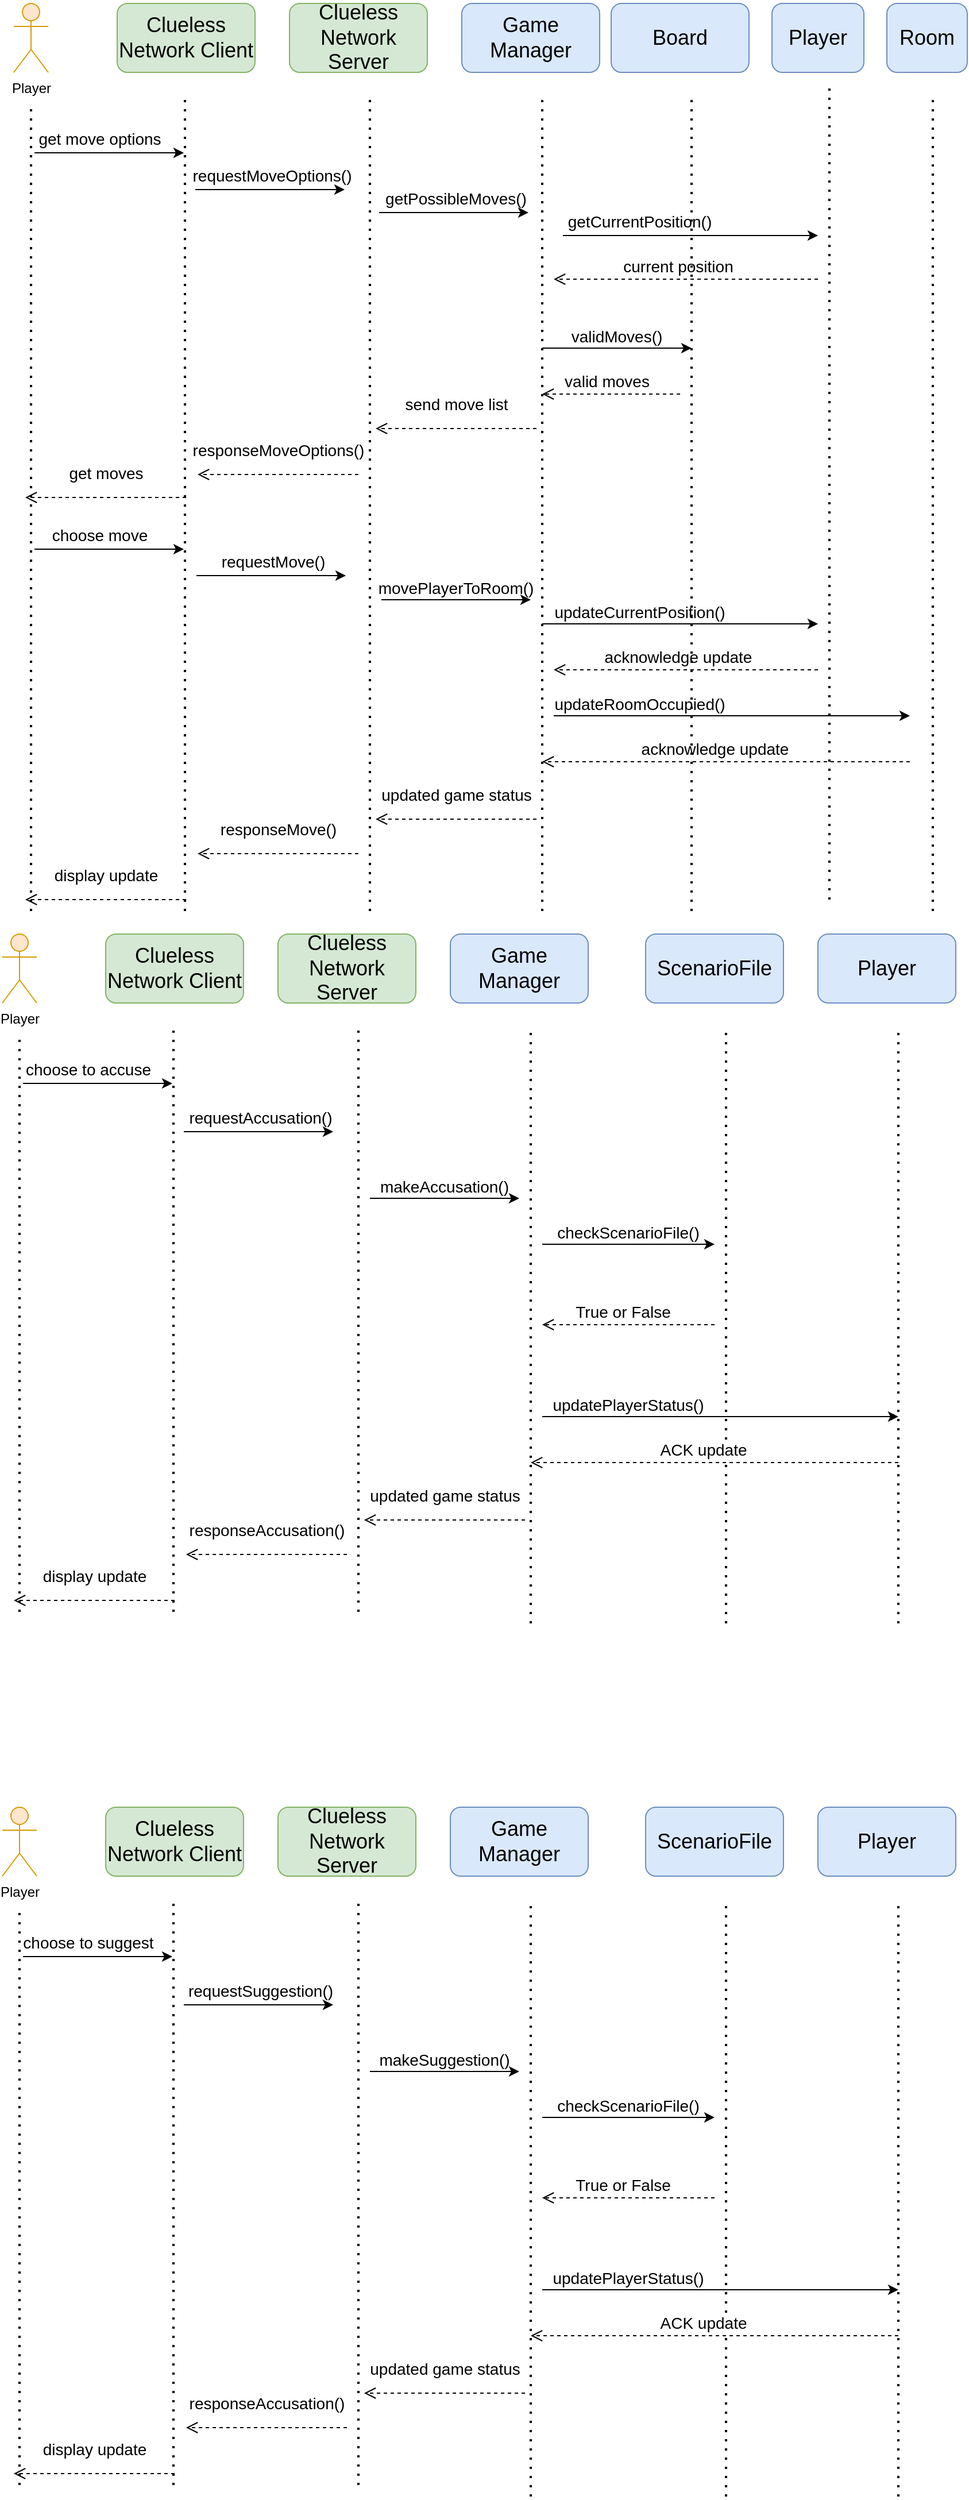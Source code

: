 <mxfile version="14.4.7" type="github">
  <diagram id="kgpKYQtTHZ0yAKxKKP6v" name="Page-1">
    <mxGraphModel dx="2272" dy="1894" grid="1" gridSize="10" guides="1" tooltips="1" connect="1" arrows="1" fold="1" page="1" pageScale="1" pageWidth="850" pageHeight="1100" math="0" shadow="0">
      <root>
        <mxCell id="0" />
        <mxCell id="1" parent="0" />
        <mxCell id="eKSYEUlazsxJ-Ny51XGT-1" value="Player" style="shape=umlActor;verticalLabelPosition=bottom;verticalAlign=top;html=1;outlineConnect=0;fillColor=#ffe6cc;strokeColor=#d79b00;" vertex="1" parent="1">
          <mxGeometry x="10" y="-60" width="30" height="60" as="geometry" />
        </mxCell>
        <mxCell id="eKSYEUlazsxJ-Ny51XGT-2" value="" style="endArrow=none;dashed=1;html=1;dashPattern=1 3;strokeWidth=2;" edge="1" parent="1">
          <mxGeometry width="50" height="50" relative="1" as="geometry">
            <mxPoint x="25" y="730" as="sourcePoint" />
            <mxPoint x="25" y="30" as="targetPoint" />
          </mxGeometry>
        </mxCell>
        <mxCell id="eKSYEUlazsxJ-Ny51XGT-3" value="&lt;font style=&quot;font-size: 18px&quot;&gt;Clueless Network Client&lt;/font&gt;" style="rounded=1;whiteSpace=wrap;html=1;fillColor=#d5e8d4;strokeColor=#82b366;" vertex="1" parent="1">
          <mxGeometry x="100" y="-60" width="120" height="60" as="geometry" />
        </mxCell>
        <mxCell id="eKSYEUlazsxJ-Ny51XGT-4" value="" style="endArrow=none;dashed=1;html=1;dashPattern=1 3;strokeWidth=2;" edge="1" parent="1">
          <mxGeometry width="50" height="50" relative="1" as="geometry">
            <mxPoint x="159" y="730" as="sourcePoint" />
            <mxPoint x="159" y="20" as="targetPoint" />
          </mxGeometry>
        </mxCell>
        <mxCell id="eKSYEUlazsxJ-Ny51XGT-6" value="&lt;font style=&quot;font-size: 18px&quot;&gt;Clueless Network Server&lt;/font&gt;" style="rounded=1;whiteSpace=wrap;html=1;fillColor=#d5e8d4;strokeColor=#82b366;" vertex="1" parent="1">
          <mxGeometry x="250" y="-60" width="120" height="60" as="geometry" />
        </mxCell>
        <mxCell id="eKSYEUlazsxJ-Ny51XGT-7" value="&lt;font style=&quot;font-size: 18px&quot;&gt;Game&lt;br&gt;Manager&lt;br&gt;&lt;/font&gt;" style="rounded=1;whiteSpace=wrap;html=1;fillColor=#dae8fc;strokeColor=#6c8ebf;" vertex="1" parent="1">
          <mxGeometry x="400" y="-60" width="120" height="60" as="geometry" />
        </mxCell>
        <mxCell id="eKSYEUlazsxJ-Ny51XGT-8" value="&lt;font style=&quot;font-size: 18px&quot;&gt;Player&lt;br&gt;&lt;/font&gt;" style="rounded=1;whiteSpace=wrap;html=1;fillColor=#dae8fc;strokeColor=#6c8ebf;" vertex="1" parent="1">
          <mxGeometry x="670" y="-60" width="80" height="60" as="geometry" />
        </mxCell>
        <mxCell id="eKSYEUlazsxJ-Ny51XGT-9" value="&lt;font style=&quot;font-size: 18px&quot;&gt;Room&lt;br&gt;&lt;/font&gt;" style="rounded=1;whiteSpace=wrap;html=1;fillColor=#dae8fc;strokeColor=#6c8ebf;" vertex="1" parent="1">
          <mxGeometry x="770" y="-60" width="70" height="60" as="geometry" />
        </mxCell>
        <mxCell id="eKSYEUlazsxJ-Ny51XGT-10" value="" style="endArrow=classic;html=1;" edge="1" parent="1">
          <mxGeometry width="50" height="50" relative="1" as="geometry">
            <mxPoint x="28" y="70" as="sourcePoint" />
            <mxPoint x="158" y="70" as="targetPoint" />
          </mxGeometry>
        </mxCell>
        <mxCell id="eKSYEUlazsxJ-Ny51XGT-11" value="&lt;font style=&quot;font-size: 14px&quot;&gt;get move options&lt;/font&gt;" style="text;html=1;strokeColor=none;fillColor=none;align=center;verticalAlign=middle;whiteSpace=wrap;rounded=0;" vertex="1" parent="1">
          <mxGeometry x="20" y="48" width="130" height="20" as="geometry" />
        </mxCell>
        <mxCell id="eKSYEUlazsxJ-Ny51XGT-13" value="" style="endArrow=none;dashed=1;html=1;dashPattern=1 3;strokeWidth=2;" edge="1" parent="1">
          <mxGeometry width="50" height="50" relative="1" as="geometry">
            <mxPoint x="320" y="730" as="sourcePoint" />
            <mxPoint x="320" y="20" as="targetPoint" />
          </mxGeometry>
        </mxCell>
        <mxCell id="eKSYEUlazsxJ-Ny51XGT-14" value="" style="endArrow=none;dashed=1;html=1;dashPattern=1 3;strokeWidth=2;" edge="1" parent="1">
          <mxGeometry width="50" height="50" relative="1" as="geometry">
            <mxPoint x="470" y="730" as="sourcePoint" />
            <mxPoint x="470" y="20" as="targetPoint" />
          </mxGeometry>
        </mxCell>
        <mxCell id="eKSYEUlazsxJ-Ny51XGT-15" value="" style="endArrow=none;dashed=1;html=1;dashPattern=1 3;strokeWidth=2;" edge="1" parent="1">
          <mxGeometry width="50" height="50" relative="1" as="geometry">
            <mxPoint x="720" y="720" as="sourcePoint" />
            <mxPoint x="720" y="10" as="targetPoint" />
          </mxGeometry>
        </mxCell>
        <mxCell id="eKSYEUlazsxJ-Ny51XGT-16" value="" style="endArrow=none;dashed=1;html=1;dashPattern=1 3;strokeWidth=2;" edge="1" parent="1">
          <mxGeometry width="50" height="50" relative="1" as="geometry">
            <mxPoint x="810" y="730" as="sourcePoint" />
            <mxPoint x="810" y="20" as="targetPoint" />
          </mxGeometry>
        </mxCell>
        <mxCell id="eKSYEUlazsxJ-Ny51XGT-17" value="" style="endArrow=classic;html=1;" edge="1" parent="1">
          <mxGeometry width="50" height="50" relative="1" as="geometry">
            <mxPoint x="168" y="102" as="sourcePoint" />
            <mxPoint x="298" y="102" as="targetPoint" />
          </mxGeometry>
        </mxCell>
        <mxCell id="eKSYEUlazsxJ-Ny51XGT-18" value="&lt;font style=&quot;font-size: 14px&quot;&gt;requestMoveOptions()&lt;/font&gt;" style="text;html=1;strokeColor=none;fillColor=none;align=center;verticalAlign=middle;whiteSpace=wrap;rounded=0;" vertex="1" parent="1">
          <mxGeometry x="170" y="80" width="130" height="20" as="geometry" />
        </mxCell>
        <mxCell id="eKSYEUlazsxJ-Ny51XGT-20" value="&lt;font style=&quot;font-size: 14px&quot;&gt;movePlayerToRoom()&lt;/font&gt;" style="text;html=1;strokeColor=none;fillColor=none;align=center;verticalAlign=middle;whiteSpace=wrap;rounded=0;" vertex="1" parent="1">
          <mxGeometry x="330" y="439" width="130" height="20" as="geometry" />
        </mxCell>
        <mxCell id="eKSYEUlazsxJ-Ny51XGT-21" value="" style="endArrow=classic;html=1;" edge="1" parent="1">
          <mxGeometry width="50" height="50" relative="1" as="geometry">
            <mxPoint x="330" y="459" as="sourcePoint" />
            <mxPoint x="460" y="459" as="targetPoint" />
          </mxGeometry>
        </mxCell>
        <mxCell id="eKSYEUlazsxJ-Ny51XGT-22" value="&lt;font style=&quot;font-size: 14px&quot;&gt;updateCurrentPosition()&lt;/font&gt;" style="text;html=1;strokeColor=none;fillColor=none;align=center;verticalAlign=middle;whiteSpace=wrap;rounded=0;" vertex="1" parent="1">
          <mxGeometry x="490" y="460" width="130" height="20" as="geometry" />
        </mxCell>
        <mxCell id="eKSYEUlazsxJ-Ny51XGT-23" value="" style="endArrow=classic;html=1;" edge="1" parent="1">
          <mxGeometry width="50" height="50" relative="1" as="geometry">
            <mxPoint x="470" y="480" as="sourcePoint" />
            <mxPoint x="710" y="480" as="targetPoint" />
          </mxGeometry>
        </mxCell>
        <mxCell id="eKSYEUlazsxJ-Ny51XGT-27" value="&lt;font style=&quot;font-size: 14px&quot;&gt;acknowledge&amp;nbsp;update&lt;/font&gt;" style="html=1;verticalAlign=bottom;endArrow=open;dashed=1;endSize=8;" edge="1" parent="1">
          <mxGeometry x="0.067" relative="1" as="geometry">
            <mxPoint x="710" y="520" as="sourcePoint" />
            <mxPoint x="480" y="520" as="targetPoint" />
            <mxPoint as="offset" />
          </mxGeometry>
        </mxCell>
        <mxCell id="eKSYEUlazsxJ-Ny51XGT-28" value="&lt;font style=&quot;font-size: 14px&quot;&gt;updateRoomOccupied()&lt;/font&gt;" style="text;html=1;strokeColor=none;fillColor=none;align=center;verticalAlign=middle;whiteSpace=wrap;rounded=0;" vertex="1" parent="1">
          <mxGeometry x="490" y="540" width="130" height="20" as="geometry" />
        </mxCell>
        <mxCell id="eKSYEUlazsxJ-Ny51XGT-29" value="" style="endArrow=classic;html=1;" edge="1" parent="1">
          <mxGeometry width="50" height="50" relative="1" as="geometry">
            <mxPoint x="480" y="560" as="sourcePoint" />
            <mxPoint x="790" y="560" as="targetPoint" />
          </mxGeometry>
        </mxCell>
        <mxCell id="eKSYEUlazsxJ-Ny51XGT-30" value="&lt;font style=&quot;font-size: 14px&quot;&gt;acknowledge update&lt;/font&gt;" style="html=1;verticalAlign=bottom;endArrow=open;dashed=1;endSize=8;" edge="1" parent="1">
          <mxGeometry x="0.067" relative="1" as="geometry">
            <mxPoint x="790" y="600" as="sourcePoint" />
            <mxPoint x="470" y="600" as="targetPoint" />
            <mxPoint as="offset" />
          </mxGeometry>
        </mxCell>
        <mxCell id="eKSYEUlazsxJ-Ny51XGT-31" value="&lt;font style=&quot;font-size: 14px&quot;&gt;updated game status&lt;/font&gt;" style="html=1;verticalAlign=bottom;endArrow=open;dashed=1;endSize=8;" edge="1" parent="1">
          <mxGeometry y="-10" relative="1" as="geometry">
            <mxPoint x="465" y="650" as="sourcePoint" />
            <mxPoint x="325" y="650" as="targetPoint" />
            <mxPoint as="offset" />
          </mxGeometry>
        </mxCell>
        <mxCell id="eKSYEUlazsxJ-Ny51XGT-32" value="&lt;font style=&quot;font-size: 14px&quot;&gt;responseMove()&lt;/font&gt;" style="html=1;verticalAlign=bottom;endArrow=open;dashed=1;endSize=8;" edge="1" parent="1">
          <mxGeometry y="-10" relative="1" as="geometry">
            <mxPoint x="310" y="680" as="sourcePoint" />
            <mxPoint x="170" y="680" as="targetPoint" />
            <mxPoint as="offset" />
            <Array as="points">
              <mxPoint x="250" y="680" />
            </Array>
          </mxGeometry>
        </mxCell>
        <mxCell id="eKSYEUlazsxJ-Ny51XGT-34" value="&lt;font style=&quot;font-size: 14px&quot;&gt;display update&lt;/font&gt;" style="html=1;verticalAlign=bottom;endArrow=open;dashed=1;endSize=8;" edge="1" parent="1">
          <mxGeometry y="-10" relative="1" as="geometry">
            <mxPoint x="160" y="720" as="sourcePoint" />
            <mxPoint x="20" y="720" as="targetPoint" />
            <mxPoint as="offset" />
            <Array as="points">
              <mxPoint x="100" y="720" />
            </Array>
          </mxGeometry>
        </mxCell>
        <mxCell id="eKSYEUlazsxJ-Ny51XGT-35" value="Player" style="shape=umlActor;verticalLabelPosition=bottom;verticalAlign=top;html=1;outlineConnect=0;fillColor=#ffe6cc;strokeColor=#d79b00;" vertex="1" parent="1">
          <mxGeometry y="750" width="30" height="60" as="geometry" />
        </mxCell>
        <mxCell id="eKSYEUlazsxJ-Ny51XGT-36" value="" style="endArrow=none;dashed=1;html=1;dashPattern=1 3;strokeWidth=2;" edge="1" parent="1">
          <mxGeometry width="50" height="50" relative="1" as="geometry">
            <mxPoint x="15" y="1340" as="sourcePoint" />
            <mxPoint x="15" y="840" as="targetPoint" />
          </mxGeometry>
        </mxCell>
        <mxCell id="eKSYEUlazsxJ-Ny51XGT-37" value="&lt;font style=&quot;font-size: 18px&quot;&gt;Clueless Network Client&lt;/font&gt;" style="rounded=1;whiteSpace=wrap;html=1;fillColor=#d5e8d4;strokeColor=#82b366;" vertex="1" parent="1">
          <mxGeometry x="90" y="750" width="120" height="60" as="geometry" />
        </mxCell>
        <mxCell id="eKSYEUlazsxJ-Ny51XGT-38" value="" style="endArrow=none;dashed=1;html=1;dashPattern=1 3;strokeWidth=2;" edge="1" parent="1">
          <mxGeometry width="50" height="50" relative="1" as="geometry">
            <mxPoint x="149" y="1340" as="sourcePoint" />
            <mxPoint x="149" y="830" as="targetPoint" />
          </mxGeometry>
        </mxCell>
        <mxCell id="eKSYEUlazsxJ-Ny51XGT-39" value="&lt;font style=&quot;font-size: 18px&quot;&gt;Clueless Network Server&lt;/font&gt;" style="rounded=1;whiteSpace=wrap;html=1;fillColor=#d5e8d4;strokeColor=#82b366;" vertex="1" parent="1">
          <mxGeometry x="240" y="750" width="120" height="60" as="geometry" />
        </mxCell>
        <mxCell id="eKSYEUlazsxJ-Ny51XGT-40" value="&lt;font style=&quot;font-size: 18px&quot;&gt;Game&lt;br&gt;Manager&lt;br&gt;&lt;/font&gt;" style="rounded=1;whiteSpace=wrap;html=1;fillColor=#dae8fc;strokeColor=#6c8ebf;" vertex="1" parent="1">
          <mxGeometry x="390" y="750" width="120" height="60" as="geometry" />
        </mxCell>
        <mxCell id="eKSYEUlazsxJ-Ny51XGT-41" value="&lt;font style=&quot;font-size: 18px&quot;&gt;ScenarioFile&lt;br&gt;&lt;/font&gt;" style="rounded=1;whiteSpace=wrap;html=1;fillColor=#dae8fc;strokeColor=#6c8ebf;" vertex="1" parent="1">
          <mxGeometry x="560" y="750" width="120" height="60" as="geometry" />
        </mxCell>
        <mxCell id="eKSYEUlazsxJ-Ny51XGT-42" value="&lt;font style=&quot;font-size: 18px&quot;&gt;Player&lt;br&gt;&lt;/font&gt;" style="rounded=1;whiteSpace=wrap;html=1;fillColor=#dae8fc;strokeColor=#6c8ebf;" vertex="1" parent="1">
          <mxGeometry x="710" y="750" width="120" height="60" as="geometry" />
        </mxCell>
        <mxCell id="eKSYEUlazsxJ-Ny51XGT-43" value="" style="endArrow=classic;html=1;" edge="1" parent="1">
          <mxGeometry width="50" height="50" relative="1" as="geometry">
            <mxPoint x="18" y="880" as="sourcePoint" />
            <mxPoint x="148" y="880" as="targetPoint" />
          </mxGeometry>
        </mxCell>
        <mxCell id="eKSYEUlazsxJ-Ny51XGT-44" value="&lt;font style=&quot;font-size: 14px&quot;&gt;choose to accuse&lt;/font&gt;" style="text;html=1;strokeColor=none;fillColor=none;align=center;verticalAlign=middle;whiteSpace=wrap;rounded=0;" vertex="1" parent="1">
          <mxGeometry x="10" y="858" width="130" height="20" as="geometry" />
        </mxCell>
        <mxCell id="eKSYEUlazsxJ-Ny51XGT-45" value="" style="endArrow=none;dashed=1;html=1;dashPattern=1 3;strokeWidth=2;" edge="1" parent="1">
          <mxGeometry width="50" height="50" relative="1" as="geometry">
            <mxPoint x="310" y="1340" as="sourcePoint" />
            <mxPoint x="310" y="830" as="targetPoint" />
          </mxGeometry>
        </mxCell>
        <mxCell id="eKSYEUlazsxJ-Ny51XGT-46" value="" style="endArrow=none;dashed=1;html=1;dashPattern=1 3;strokeWidth=2;" edge="1" parent="1">
          <mxGeometry width="50" height="50" relative="1" as="geometry">
            <mxPoint x="460" y="1350" as="sourcePoint" />
            <mxPoint x="460" y="830" as="targetPoint" />
          </mxGeometry>
        </mxCell>
        <mxCell id="eKSYEUlazsxJ-Ny51XGT-47" value="" style="endArrow=none;dashed=1;html=1;dashPattern=1 3;strokeWidth=2;" edge="1" parent="1">
          <mxGeometry width="50" height="50" relative="1" as="geometry">
            <mxPoint x="630" y="1350" as="sourcePoint" />
            <mxPoint x="630" y="830" as="targetPoint" />
          </mxGeometry>
        </mxCell>
        <mxCell id="eKSYEUlazsxJ-Ny51XGT-48" value="" style="endArrow=none;dashed=1;html=1;dashPattern=1 3;strokeWidth=2;" edge="1" parent="1">
          <mxGeometry width="50" height="50" relative="1" as="geometry">
            <mxPoint x="780" y="1350" as="sourcePoint" />
            <mxPoint x="780" y="830" as="targetPoint" />
          </mxGeometry>
        </mxCell>
        <mxCell id="eKSYEUlazsxJ-Ny51XGT-49" value="" style="endArrow=classic;html=1;" edge="1" parent="1">
          <mxGeometry width="50" height="50" relative="1" as="geometry">
            <mxPoint x="158" y="922" as="sourcePoint" />
            <mxPoint x="288" y="922" as="targetPoint" />
          </mxGeometry>
        </mxCell>
        <mxCell id="eKSYEUlazsxJ-Ny51XGT-50" value="&lt;font style=&quot;font-size: 14px&quot;&gt;requestAccusation()&lt;/font&gt;" style="text;html=1;strokeColor=none;fillColor=none;align=center;verticalAlign=middle;whiteSpace=wrap;rounded=0;" vertex="1" parent="1">
          <mxGeometry x="160" y="900" width="130" height="20" as="geometry" />
        </mxCell>
        <mxCell id="eKSYEUlazsxJ-Ny51XGT-51" value="&lt;font style=&quot;font-size: 14px&quot;&gt;makeAccusation()&lt;/font&gt;" style="text;html=1;strokeColor=none;fillColor=none;align=center;verticalAlign=middle;whiteSpace=wrap;rounded=0;" vertex="1" parent="1">
          <mxGeometry x="320" y="960" width="130" height="20" as="geometry" />
        </mxCell>
        <mxCell id="eKSYEUlazsxJ-Ny51XGT-52" value="" style="endArrow=classic;html=1;" edge="1" parent="1">
          <mxGeometry width="50" height="50" relative="1" as="geometry">
            <mxPoint x="320" y="980" as="sourcePoint" />
            <mxPoint x="450" y="980" as="targetPoint" />
          </mxGeometry>
        </mxCell>
        <mxCell id="eKSYEUlazsxJ-Ny51XGT-53" value="&lt;font style=&quot;font-size: 14px&quot;&gt;checkScenarioFile()&lt;/font&gt;" style="text;html=1;strokeColor=none;fillColor=none;align=center;verticalAlign=middle;whiteSpace=wrap;rounded=0;" vertex="1" parent="1">
          <mxGeometry x="480" y="1000" width="130" height="20" as="geometry" />
        </mxCell>
        <mxCell id="eKSYEUlazsxJ-Ny51XGT-54" value="" style="endArrow=classic;html=1;" edge="1" parent="1">
          <mxGeometry width="50" height="50" relative="1" as="geometry">
            <mxPoint x="470" y="1020" as="sourcePoint" />
            <mxPoint x="620" y="1020" as="targetPoint" />
          </mxGeometry>
        </mxCell>
        <mxCell id="eKSYEUlazsxJ-Ny51XGT-55" value="&lt;font style=&quot;font-size: 14px&quot;&gt;True or False&lt;/font&gt;" style="html=1;verticalAlign=bottom;endArrow=open;dashed=1;endSize=8;" edge="1" parent="1">
          <mxGeometry x="0.067" relative="1" as="geometry">
            <mxPoint x="620" y="1090" as="sourcePoint" />
            <mxPoint x="470" y="1090" as="targetPoint" />
            <mxPoint as="offset" />
          </mxGeometry>
        </mxCell>
        <mxCell id="eKSYEUlazsxJ-Ny51XGT-56" value="&lt;font style=&quot;font-size: 14px&quot;&gt;updatePlayerStatus()&lt;/font&gt;" style="text;html=1;strokeColor=none;fillColor=none;align=center;verticalAlign=middle;whiteSpace=wrap;rounded=0;" vertex="1" parent="1">
          <mxGeometry x="480" y="1150" width="130" height="20" as="geometry" />
        </mxCell>
        <mxCell id="eKSYEUlazsxJ-Ny51XGT-57" value="" style="endArrow=classic;html=1;" edge="1" parent="1">
          <mxGeometry width="50" height="50" relative="1" as="geometry">
            <mxPoint x="470" y="1170" as="sourcePoint" />
            <mxPoint x="780" y="1170" as="targetPoint" />
          </mxGeometry>
        </mxCell>
        <mxCell id="eKSYEUlazsxJ-Ny51XGT-58" value="&lt;font style=&quot;font-size: 14px&quot;&gt;ACK update&lt;/font&gt;" style="html=1;verticalAlign=bottom;endArrow=open;dashed=1;endSize=8;" edge="1" parent="1">
          <mxGeometry x="0.067" relative="1" as="geometry">
            <mxPoint x="780" y="1210" as="sourcePoint" />
            <mxPoint x="460" y="1210" as="targetPoint" />
            <mxPoint as="offset" />
          </mxGeometry>
        </mxCell>
        <mxCell id="eKSYEUlazsxJ-Ny51XGT-59" value="&lt;font style=&quot;font-size: 14px&quot;&gt;updated game status&lt;/font&gt;" style="html=1;verticalAlign=bottom;endArrow=open;dashed=1;endSize=8;" edge="1" parent="1">
          <mxGeometry y="-10" relative="1" as="geometry">
            <mxPoint x="455" y="1260" as="sourcePoint" />
            <mxPoint x="315" y="1260" as="targetPoint" />
            <mxPoint as="offset" />
          </mxGeometry>
        </mxCell>
        <mxCell id="eKSYEUlazsxJ-Ny51XGT-60" value="&lt;font style=&quot;font-size: 14px&quot;&gt;responseAccusation()&lt;/font&gt;" style="html=1;verticalAlign=bottom;endArrow=open;dashed=1;endSize=8;" edge="1" parent="1">
          <mxGeometry y="-10" relative="1" as="geometry">
            <mxPoint x="300" y="1290" as="sourcePoint" />
            <mxPoint x="160" y="1290" as="targetPoint" />
            <mxPoint as="offset" />
            <Array as="points">
              <mxPoint x="240" y="1290" />
            </Array>
          </mxGeometry>
        </mxCell>
        <mxCell id="eKSYEUlazsxJ-Ny51XGT-61" value="&lt;font style=&quot;font-size: 14px&quot;&gt;display update&lt;/font&gt;" style="html=1;verticalAlign=bottom;endArrow=open;dashed=1;endSize=8;" edge="1" parent="1">
          <mxGeometry y="-10" relative="1" as="geometry">
            <mxPoint x="150" y="1330" as="sourcePoint" />
            <mxPoint x="10" y="1330" as="targetPoint" />
            <mxPoint as="offset" />
            <Array as="points">
              <mxPoint x="90" y="1330" />
            </Array>
          </mxGeometry>
        </mxCell>
        <mxCell id="eKSYEUlazsxJ-Ny51XGT-62" value="Player" style="shape=umlActor;verticalLabelPosition=bottom;verticalAlign=top;html=1;outlineConnect=0;fillColor=#ffe6cc;strokeColor=#d79b00;" vertex="1" parent="1">
          <mxGeometry y="1510" width="30" height="60" as="geometry" />
        </mxCell>
        <mxCell id="eKSYEUlazsxJ-Ny51XGT-63" value="" style="endArrow=none;dashed=1;html=1;dashPattern=1 3;strokeWidth=2;" edge="1" parent="1">
          <mxGeometry width="50" height="50" relative="1" as="geometry">
            <mxPoint x="15" y="2100" as="sourcePoint" />
            <mxPoint x="15" y="1600" as="targetPoint" />
          </mxGeometry>
        </mxCell>
        <mxCell id="eKSYEUlazsxJ-Ny51XGT-64" value="&lt;font style=&quot;font-size: 18px&quot;&gt;Clueless Network Client&lt;/font&gt;" style="rounded=1;whiteSpace=wrap;html=1;fillColor=#d5e8d4;strokeColor=#82b366;" vertex="1" parent="1">
          <mxGeometry x="90" y="1510" width="120" height="60" as="geometry" />
        </mxCell>
        <mxCell id="eKSYEUlazsxJ-Ny51XGT-65" value="" style="endArrow=none;dashed=1;html=1;dashPattern=1 3;strokeWidth=2;" edge="1" parent="1">
          <mxGeometry width="50" height="50" relative="1" as="geometry">
            <mxPoint x="149" y="2100" as="sourcePoint" />
            <mxPoint x="149" y="1590" as="targetPoint" />
          </mxGeometry>
        </mxCell>
        <mxCell id="eKSYEUlazsxJ-Ny51XGT-66" value="&lt;font style=&quot;font-size: 18px&quot;&gt;Clueless Network Server&lt;/font&gt;" style="rounded=1;whiteSpace=wrap;html=1;fillColor=#d5e8d4;strokeColor=#82b366;" vertex="1" parent="1">
          <mxGeometry x="240" y="1510" width="120" height="60" as="geometry" />
        </mxCell>
        <mxCell id="eKSYEUlazsxJ-Ny51XGT-67" value="&lt;font style=&quot;font-size: 18px&quot;&gt;Game&lt;br&gt;Manager&lt;br&gt;&lt;/font&gt;" style="rounded=1;whiteSpace=wrap;html=1;fillColor=#dae8fc;strokeColor=#6c8ebf;" vertex="1" parent="1">
          <mxGeometry x="390" y="1510" width="120" height="60" as="geometry" />
        </mxCell>
        <mxCell id="eKSYEUlazsxJ-Ny51XGT-68" value="&lt;font style=&quot;font-size: 18px&quot;&gt;ScenarioFile&lt;br&gt;&lt;/font&gt;" style="rounded=1;whiteSpace=wrap;html=1;fillColor=#dae8fc;strokeColor=#6c8ebf;" vertex="1" parent="1">
          <mxGeometry x="560" y="1510" width="120" height="60" as="geometry" />
        </mxCell>
        <mxCell id="eKSYEUlazsxJ-Ny51XGT-69" value="&lt;font style=&quot;font-size: 18px&quot;&gt;Player&lt;br&gt;&lt;/font&gt;" style="rounded=1;whiteSpace=wrap;html=1;fillColor=#dae8fc;strokeColor=#6c8ebf;" vertex="1" parent="1">
          <mxGeometry x="710" y="1510" width="120" height="60" as="geometry" />
        </mxCell>
        <mxCell id="eKSYEUlazsxJ-Ny51XGT-70" value="" style="endArrow=classic;html=1;" edge="1" parent="1">
          <mxGeometry width="50" height="50" relative="1" as="geometry">
            <mxPoint x="18" y="1640" as="sourcePoint" />
            <mxPoint x="148" y="1640" as="targetPoint" />
          </mxGeometry>
        </mxCell>
        <mxCell id="eKSYEUlazsxJ-Ny51XGT-71" value="&lt;font style=&quot;font-size: 14px&quot;&gt;choose to suggest&lt;/font&gt;" style="text;html=1;strokeColor=none;fillColor=none;align=center;verticalAlign=middle;whiteSpace=wrap;rounded=0;" vertex="1" parent="1">
          <mxGeometry x="10" y="1618" width="130" height="20" as="geometry" />
        </mxCell>
        <mxCell id="eKSYEUlazsxJ-Ny51XGT-72" value="" style="endArrow=none;dashed=1;html=1;dashPattern=1 3;strokeWidth=2;" edge="1" parent="1">
          <mxGeometry width="50" height="50" relative="1" as="geometry">
            <mxPoint x="310" y="2100" as="sourcePoint" />
            <mxPoint x="310" y="1590" as="targetPoint" />
          </mxGeometry>
        </mxCell>
        <mxCell id="eKSYEUlazsxJ-Ny51XGT-73" value="" style="endArrow=none;dashed=1;html=1;dashPattern=1 3;strokeWidth=2;" edge="1" parent="1">
          <mxGeometry width="50" height="50" relative="1" as="geometry">
            <mxPoint x="460" y="2110" as="sourcePoint" />
            <mxPoint x="460" y="1590" as="targetPoint" />
          </mxGeometry>
        </mxCell>
        <mxCell id="eKSYEUlazsxJ-Ny51XGT-74" value="" style="endArrow=none;dashed=1;html=1;dashPattern=1 3;strokeWidth=2;" edge="1" parent="1">
          <mxGeometry width="50" height="50" relative="1" as="geometry">
            <mxPoint x="630" y="2110" as="sourcePoint" />
            <mxPoint x="630" y="1590" as="targetPoint" />
          </mxGeometry>
        </mxCell>
        <mxCell id="eKSYEUlazsxJ-Ny51XGT-75" value="" style="endArrow=none;dashed=1;html=1;dashPattern=1 3;strokeWidth=2;" edge="1" parent="1">
          <mxGeometry width="50" height="50" relative="1" as="geometry">
            <mxPoint x="780" y="2110" as="sourcePoint" />
            <mxPoint x="780" y="1590" as="targetPoint" />
          </mxGeometry>
        </mxCell>
        <mxCell id="eKSYEUlazsxJ-Ny51XGT-76" value="" style="endArrow=classic;html=1;" edge="1" parent="1">
          <mxGeometry width="50" height="50" relative="1" as="geometry">
            <mxPoint x="158" y="1682" as="sourcePoint" />
            <mxPoint x="288" y="1682" as="targetPoint" />
          </mxGeometry>
        </mxCell>
        <mxCell id="eKSYEUlazsxJ-Ny51XGT-77" value="&lt;font style=&quot;font-size: 14px&quot;&gt;requestSuggestion()&lt;/font&gt;" style="text;html=1;strokeColor=none;fillColor=none;align=center;verticalAlign=middle;whiteSpace=wrap;rounded=0;" vertex="1" parent="1">
          <mxGeometry x="160" y="1660" width="130" height="20" as="geometry" />
        </mxCell>
        <mxCell id="eKSYEUlazsxJ-Ny51XGT-78" value="&lt;font style=&quot;font-size: 14px&quot;&gt;makeSuggestion()&lt;/font&gt;" style="text;html=1;strokeColor=none;fillColor=none;align=center;verticalAlign=middle;whiteSpace=wrap;rounded=0;" vertex="1" parent="1">
          <mxGeometry x="320" y="1720" width="130" height="20" as="geometry" />
        </mxCell>
        <mxCell id="eKSYEUlazsxJ-Ny51XGT-79" value="" style="endArrow=classic;html=1;" edge="1" parent="1">
          <mxGeometry width="50" height="50" relative="1" as="geometry">
            <mxPoint x="320" y="1740" as="sourcePoint" />
            <mxPoint x="450" y="1740" as="targetPoint" />
          </mxGeometry>
        </mxCell>
        <mxCell id="eKSYEUlazsxJ-Ny51XGT-80" value="&lt;font style=&quot;font-size: 14px&quot;&gt;checkScenarioFile()&lt;/font&gt;" style="text;html=1;strokeColor=none;fillColor=none;align=center;verticalAlign=middle;whiteSpace=wrap;rounded=0;" vertex="1" parent="1">
          <mxGeometry x="480" y="1760" width="130" height="20" as="geometry" />
        </mxCell>
        <mxCell id="eKSYEUlazsxJ-Ny51XGT-81" value="" style="endArrow=classic;html=1;" edge="1" parent="1">
          <mxGeometry width="50" height="50" relative="1" as="geometry">
            <mxPoint x="470" y="1780" as="sourcePoint" />
            <mxPoint x="620" y="1780" as="targetPoint" />
          </mxGeometry>
        </mxCell>
        <mxCell id="eKSYEUlazsxJ-Ny51XGT-82" value="&lt;font style=&quot;font-size: 14px&quot;&gt;True or False&lt;/font&gt;" style="html=1;verticalAlign=bottom;endArrow=open;dashed=1;endSize=8;" edge="1" parent="1">
          <mxGeometry x="0.067" relative="1" as="geometry">
            <mxPoint x="620" y="1850" as="sourcePoint" />
            <mxPoint x="470" y="1850" as="targetPoint" />
            <mxPoint as="offset" />
          </mxGeometry>
        </mxCell>
        <mxCell id="eKSYEUlazsxJ-Ny51XGT-83" value="&lt;font style=&quot;font-size: 14px&quot;&gt;updatePlayerStatus()&lt;/font&gt;" style="text;html=1;strokeColor=none;fillColor=none;align=center;verticalAlign=middle;whiteSpace=wrap;rounded=0;" vertex="1" parent="1">
          <mxGeometry x="480" y="1910" width="130" height="20" as="geometry" />
        </mxCell>
        <mxCell id="eKSYEUlazsxJ-Ny51XGT-84" value="" style="endArrow=classic;html=1;" edge="1" parent="1">
          <mxGeometry width="50" height="50" relative="1" as="geometry">
            <mxPoint x="470" y="1930" as="sourcePoint" />
            <mxPoint x="780" y="1930" as="targetPoint" />
          </mxGeometry>
        </mxCell>
        <mxCell id="eKSYEUlazsxJ-Ny51XGT-85" value="&lt;font style=&quot;font-size: 14px&quot;&gt;ACK update&lt;/font&gt;" style="html=1;verticalAlign=bottom;endArrow=open;dashed=1;endSize=8;" edge="1" parent="1">
          <mxGeometry x="0.067" relative="1" as="geometry">
            <mxPoint x="780" y="1970" as="sourcePoint" />
            <mxPoint x="460" y="1970" as="targetPoint" />
            <mxPoint as="offset" />
          </mxGeometry>
        </mxCell>
        <mxCell id="eKSYEUlazsxJ-Ny51XGT-86" value="&lt;font style=&quot;font-size: 14px&quot;&gt;updated game status&lt;/font&gt;" style="html=1;verticalAlign=bottom;endArrow=open;dashed=1;endSize=8;" edge="1" parent="1">
          <mxGeometry y="-10" relative="1" as="geometry">
            <mxPoint x="455" y="2020" as="sourcePoint" />
            <mxPoint x="315" y="2020" as="targetPoint" />
            <mxPoint as="offset" />
          </mxGeometry>
        </mxCell>
        <mxCell id="eKSYEUlazsxJ-Ny51XGT-87" value="&lt;font style=&quot;font-size: 14px&quot;&gt;responseAccusation()&lt;/font&gt;" style="html=1;verticalAlign=bottom;endArrow=open;dashed=1;endSize=8;" edge="1" parent="1">
          <mxGeometry y="-10" relative="1" as="geometry">
            <mxPoint x="300" y="2050" as="sourcePoint" />
            <mxPoint x="160" y="2050" as="targetPoint" />
            <mxPoint as="offset" />
            <Array as="points">
              <mxPoint x="240" y="2050" />
            </Array>
          </mxGeometry>
        </mxCell>
        <mxCell id="eKSYEUlazsxJ-Ny51XGT-88" value="&lt;font style=&quot;font-size: 14px&quot;&gt;display update&lt;/font&gt;" style="html=1;verticalAlign=bottom;endArrow=open;dashed=1;endSize=8;" edge="1" parent="1">
          <mxGeometry y="-10" relative="1" as="geometry">
            <mxPoint x="150" y="2090" as="sourcePoint" />
            <mxPoint x="10" y="2090" as="targetPoint" />
            <mxPoint as="offset" />
            <Array as="points">
              <mxPoint x="90" y="2090" />
            </Array>
          </mxGeometry>
        </mxCell>
        <mxCell id="eKSYEUlazsxJ-Ny51XGT-89" value="" style="endArrow=classic;html=1;" edge="1" parent="1">
          <mxGeometry width="50" height="50" relative="1" as="geometry">
            <mxPoint x="169" y="438" as="sourcePoint" />
            <mxPoint x="299" y="438" as="targetPoint" />
          </mxGeometry>
        </mxCell>
        <mxCell id="eKSYEUlazsxJ-Ny51XGT-90" value="&lt;font style=&quot;font-size: 14px&quot;&gt;requestMove()&lt;/font&gt;" style="text;html=1;strokeColor=none;fillColor=none;align=center;verticalAlign=middle;whiteSpace=wrap;rounded=0;" vertex="1" parent="1">
          <mxGeometry x="171" y="416" width="130" height="20" as="geometry" />
        </mxCell>
        <mxCell id="eKSYEUlazsxJ-Ny51XGT-91" value="" style="endArrow=classic;html=1;" edge="1" parent="1">
          <mxGeometry width="50" height="50" relative="1" as="geometry">
            <mxPoint x="28" y="415" as="sourcePoint" />
            <mxPoint x="158" y="415" as="targetPoint" />
          </mxGeometry>
        </mxCell>
        <mxCell id="eKSYEUlazsxJ-Ny51XGT-92" value="&lt;font style=&quot;font-size: 14px&quot;&gt;choose move&lt;/font&gt;" style="text;html=1;strokeColor=none;fillColor=none;align=center;verticalAlign=middle;whiteSpace=wrap;rounded=0;" vertex="1" parent="1">
          <mxGeometry x="20" y="393" width="130" height="20" as="geometry" />
        </mxCell>
        <mxCell id="eKSYEUlazsxJ-Ny51XGT-93" value="" style="endArrow=classic;html=1;" edge="1" parent="1">
          <mxGeometry width="50" height="50" relative="1" as="geometry">
            <mxPoint x="328" y="122" as="sourcePoint" />
            <mxPoint x="458" y="122" as="targetPoint" />
          </mxGeometry>
        </mxCell>
        <mxCell id="eKSYEUlazsxJ-Ny51XGT-94" value="&lt;font style=&quot;font-size: 14px&quot;&gt;getPossibleMoves()&lt;/font&gt;" style="text;html=1;strokeColor=none;fillColor=none;align=center;verticalAlign=middle;whiteSpace=wrap;rounded=0;" vertex="1" parent="1">
          <mxGeometry x="330" y="100" width="130" height="20" as="geometry" />
        </mxCell>
        <mxCell id="eKSYEUlazsxJ-Ny51XGT-95" value="" style="endArrow=classic;html=1;" edge="1" parent="1">
          <mxGeometry width="50" height="50" relative="1" as="geometry">
            <mxPoint x="488" y="142" as="sourcePoint" />
            <mxPoint x="710" y="142" as="targetPoint" />
          </mxGeometry>
        </mxCell>
        <mxCell id="eKSYEUlazsxJ-Ny51XGT-96" value="&lt;font style=&quot;font-size: 14px&quot;&gt;getCurrentPosition()&lt;/font&gt;" style="text;html=1;strokeColor=none;fillColor=none;align=center;verticalAlign=middle;whiteSpace=wrap;rounded=0;" vertex="1" parent="1">
          <mxGeometry x="490" y="120" width="130" height="20" as="geometry" />
        </mxCell>
        <mxCell id="eKSYEUlazsxJ-Ny51XGT-97" value="&lt;font style=&quot;font-size: 14px&quot;&gt;current position&lt;/font&gt;" style="html=1;verticalAlign=bottom;endArrow=open;dashed=1;endSize=8;" edge="1" parent="1">
          <mxGeometry x="0.067" relative="1" as="geometry">
            <mxPoint x="710" y="180" as="sourcePoint" />
            <mxPoint x="480" y="180" as="targetPoint" />
            <mxPoint as="offset" />
          </mxGeometry>
        </mxCell>
        <mxCell id="eKSYEUlazsxJ-Ny51XGT-98" value="" style="endArrow=none;dashed=1;html=1;dashPattern=1 3;strokeWidth=2;" edge="1" parent="1">
          <mxGeometry width="50" height="50" relative="1" as="geometry">
            <mxPoint x="600" y="730" as="sourcePoint" />
            <mxPoint x="600" y="20" as="targetPoint" />
          </mxGeometry>
        </mxCell>
        <mxCell id="eKSYEUlazsxJ-Ny51XGT-99" value="&lt;font style=&quot;font-size: 18px&quot;&gt;Board&lt;br&gt;&lt;/font&gt;" style="rounded=1;whiteSpace=wrap;html=1;fillColor=#dae8fc;strokeColor=#6c8ebf;" vertex="1" parent="1">
          <mxGeometry x="530" y="-60" width="120" height="60" as="geometry" />
        </mxCell>
        <mxCell id="eKSYEUlazsxJ-Ny51XGT-100" value="" style="endArrow=classic;html=1;" edge="1" parent="1">
          <mxGeometry width="50" height="50" relative="1" as="geometry">
            <mxPoint x="470" y="240" as="sourcePoint" />
            <mxPoint x="600" y="240" as="targetPoint" />
          </mxGeometry>
        </mxCell>
        <mxCell id="eKSYEUlazsxJ-Ny51XGT-101" value="&lt;font style=&quot;font-size: 14px&quot;&gt;validMoves()&lt;/font&gt;" style="text;html=1;strokeColor=none;fillColor=none;align=center;verticalAlign=middle;whiteSpace=wrap;rounded=0;" vertex="1" parent="1">
          <mxGeometry x="470" y="220" width="130" height="20" as="geometry" />
        </mxCell>
        <mxCell id="eKSYEUlazsxJ-Ny51XGT-102" value="&lt;font style=&quot;font-size: 14px&quot;&gt;valid moves&lt;/font&gt;" style="html=1;verticalAlign=bottom;endArrow=open;dashed=1;endSize=8;" edge="1" parent="1">
          <mxGeometry x="0.067" relative="1" as="geometry">
            <mxPoint x="590" y="280" as="sourcePoint" />
            <mxPoint x="470" y="280" as="targetPoint" />
            <mxPoint as="offset" />
          </mxGeometry>
        </mxCell>
        <mxCell id="eKSYEUlazsxJ-Ny51XGT-103" value="&lt;font style=&quot;font-size: 14px&quot;&gt;send move list&lt;/font&gt;" style="html=1;verticalAlign=bottom;endArrow=open;dashed=1;endSize=8;" edge="1" parent="1">
          <mxGeometry y="-10" relative="1" as="geometry">
            <mxPoint x="465" y="310" as="sourcePoint" />
            <mxPoint x="325" y="310" as="targetPoint" />
            <mxPoint as="offset" />
          </mxGeometry>
        </mxCell>
        <mxCell id="eKSYEUlazsxJ-Ny51XGT-104" value="&lt;font style=&quot;font-size: 14px&quot;&gt;responseMoveOptions()&lt;/font&gt;" style="html=1;verticalAlign=bottom;endArrow=open;dashed=1;endSize=8;" edge="1" parent="1">
          <mxGeometry y="-10" relative="1" as="geometry">
            <mxPoint x="310" y="350" as="sourcePoint" />
            <mxPoint x="170" y="350" as="targetPoint" />
            <mxPoint as="offset" />
            <Array as="points">
              <mxPoint x="250" y="350" />
            </Array>
          </mxGeometry>
        </mxCell>
        <mxCell id="eKSYEUlazsxJ-Ny51XGT-105" value="&lt;font style=&quot;font-size: 14px&quot;&gt;get moves&lt;/font&gt;" style="html=1;verticalAlign=bottom;endArrow=open;dashed=1;endSize=8;" edge="1" parent="1">
          <mxGeometry y="-10" relative="1" as="geometry">
            <mxPoint x="160" y="370" as="sourcePoint" />
            <mxPoint x="20" y="370" as="targetPoint" />
            <mxPoint as="offset" />
            <Array as="points">
              <mxPoint x="100" y="370" />
            </Array>
          </mxGeometry>
        </mxCell>
      </root>
    </mxGraphModel>
  </diagram>
</mxfile>
